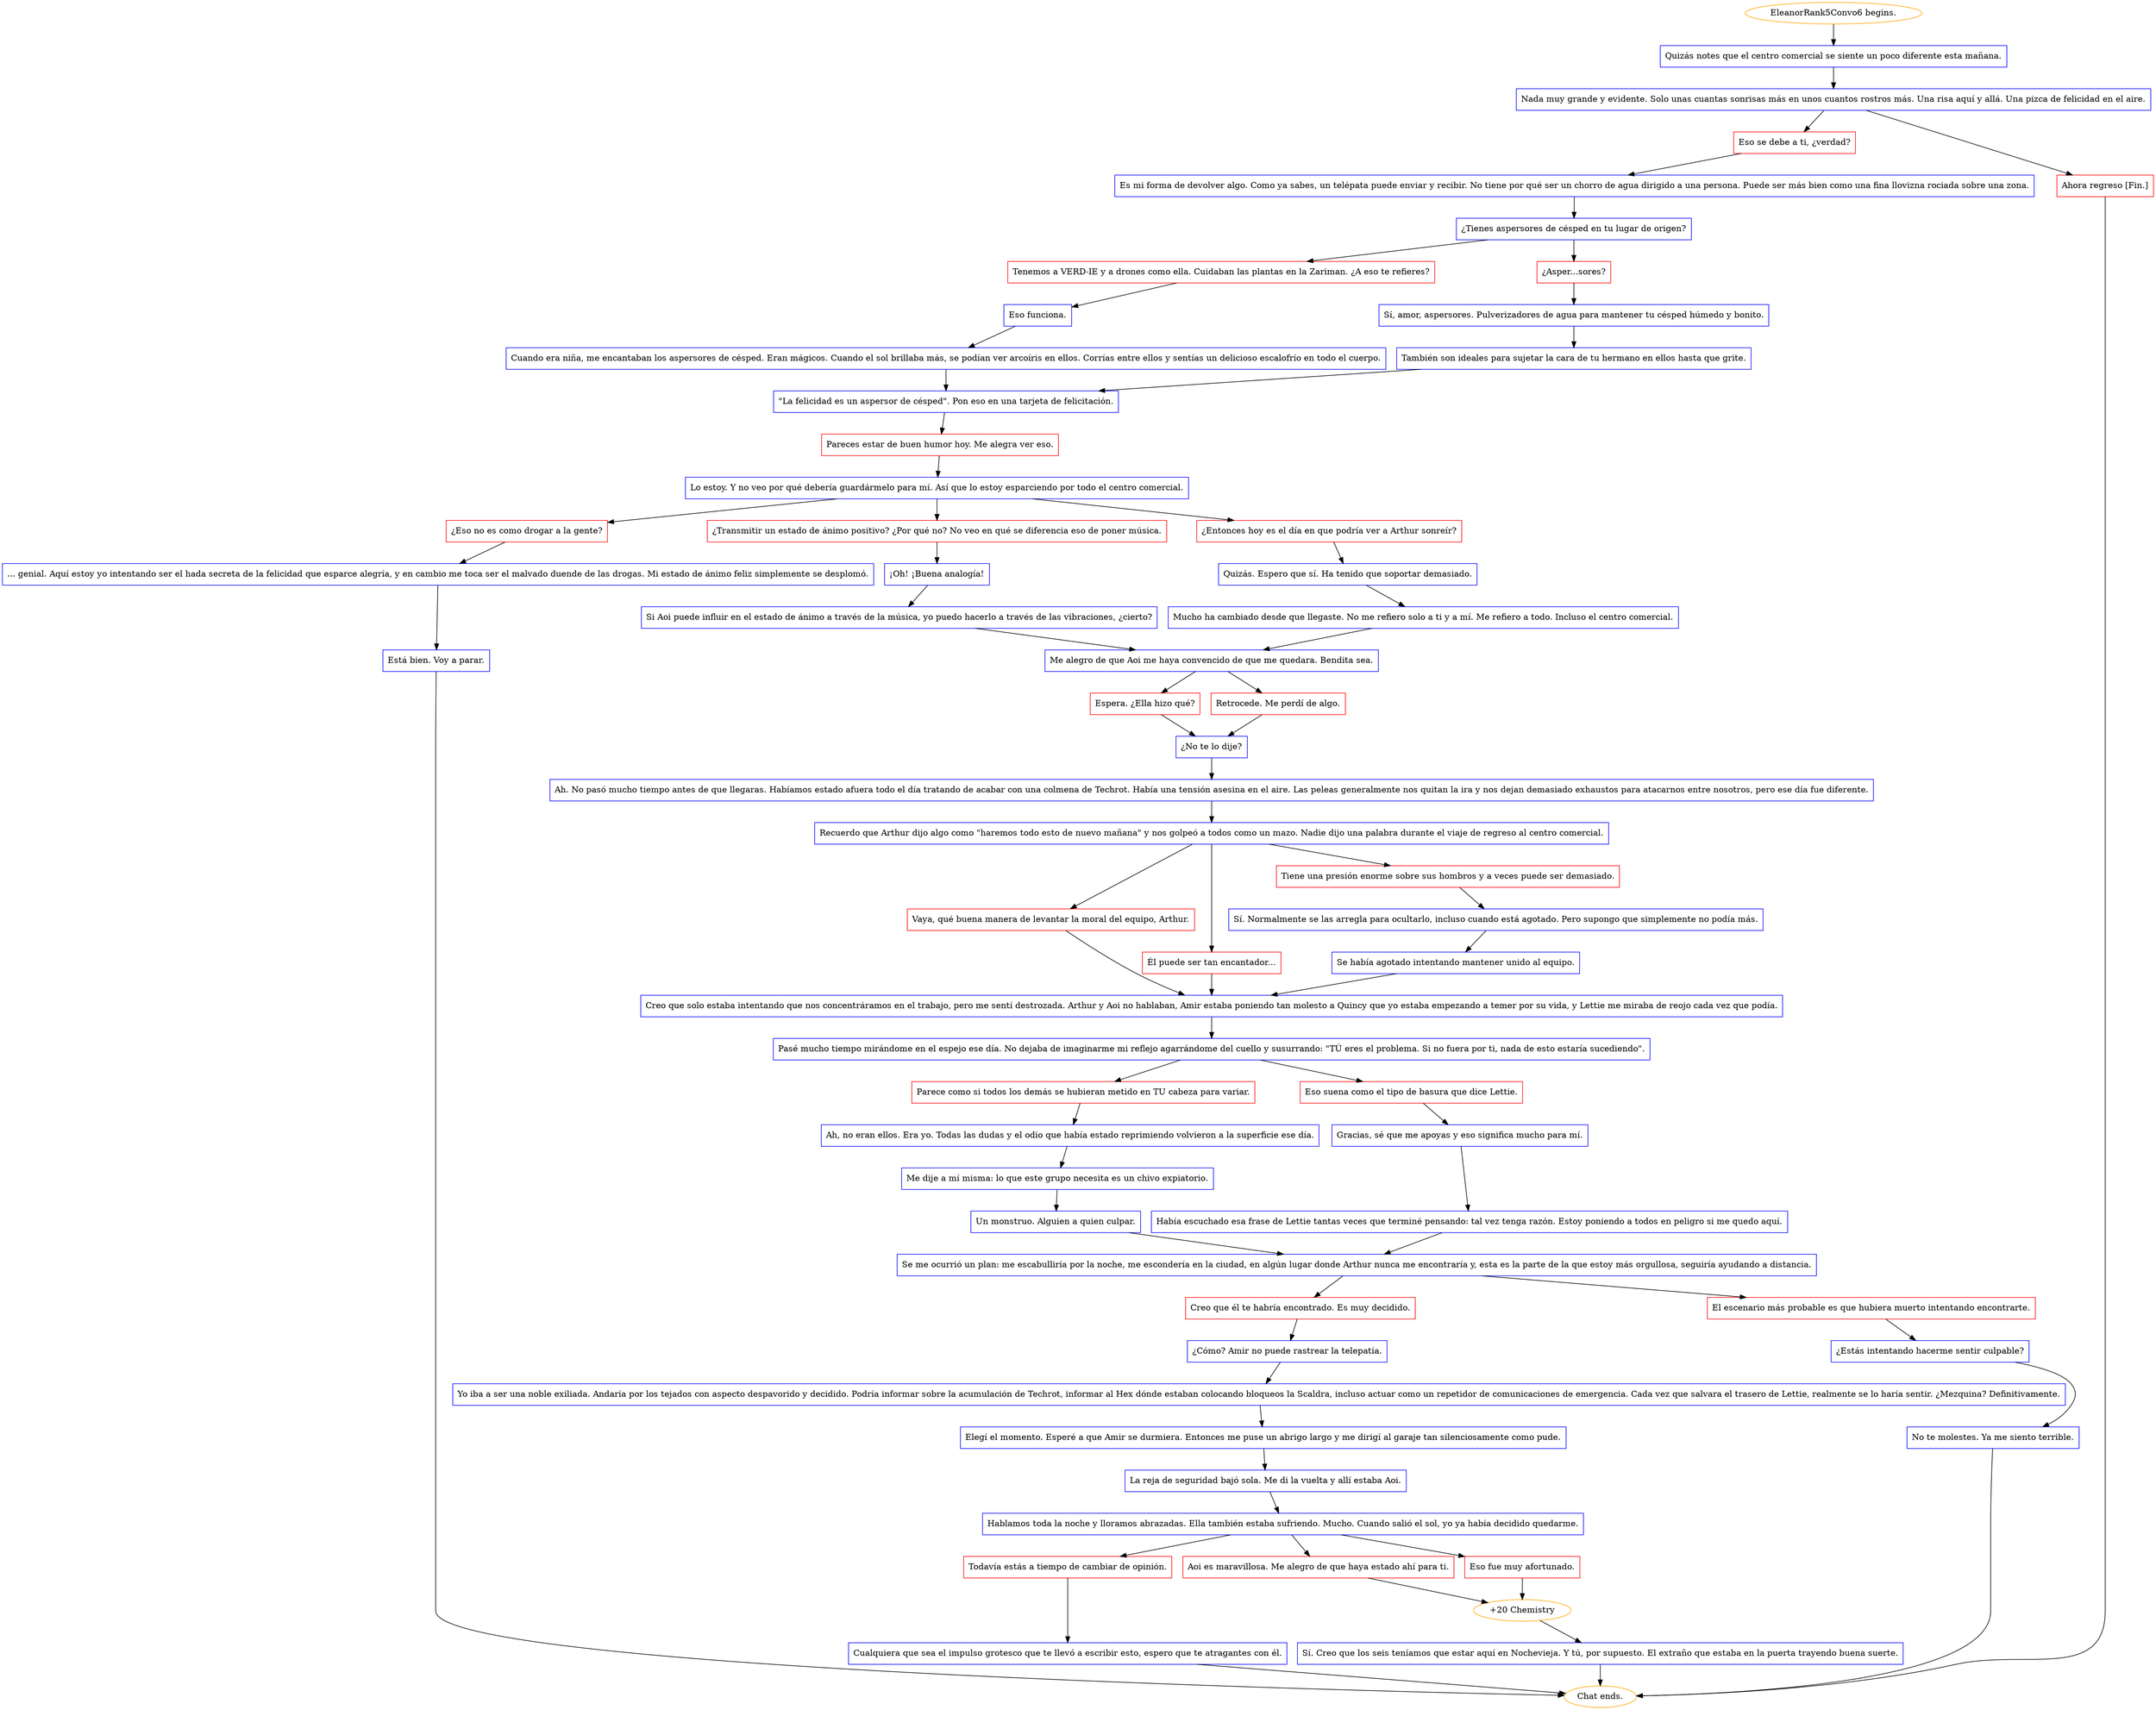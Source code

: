 digraph {
	"EleanorRank5Convo6 begins." [color=orange];
		"EleanorRank5Convo6 begins." -> j1397796182;
	j1397796182 [label="Quizás notes que el centro comercial se siente un poco diferente esta mañana.",shape=box,color=blue];
		j1397796182 -> j3577353767;
	j3577353767 [label="Nada muy grande y evidente. Solo unas cuantas sonrisas más en unos cuantos rostros más. Una risa aquí y allá. Una pizca de felicidad en el aire.",shape=box,color=blue];
		j3577353767 -> j941420614;
		j3577353767 -> j748316381;
	j941420614 [label="Eso se debe a ti, ¿verdad?",shape=box,color=red];
		j941420614 -> j3397478792;
	j748316381 [label="Ahora regreso [Fin.]",shape=box,color=red];
		j748316381 -> "Chat ends.";
	j3397478792 [label="Es mi forma de devolver algo. Como ya sabes, un telépata puede enviar y recibir. No tiene por qué ser un chorro de agua dirigido a una persona. Puede ser más bien como una fina llovizna rociada sobre una zona.",shape=box,color=blue];
		j3397478792 -> j4270356845;
	"Chat ends." [color=orange];
	j4270356845 [label="¿Tienes aspersores de césped en tu lugar de origen?",shape=box,color=blue];
		j4270356845 -> j447490022;
		j4270356845 -> j1647409661;
	j447490022 [label="Tenemos a VERD-IE y a drones como ella. Cuidaban las plantas en la Zariman. ¿A eso te refieres?",shape=box,color=red];
		j447490022 -> j2095918295;
	j1647409661 [label="¿Asper...sores?",shape=box,color=red];
		j1647409661 -> j4027758777;
	j2095918295 [label="Eso funciona.",shape=box,color=blue];
		j2095918295 -> j563366952;
	j4027758777 [label="Sí, amor, aspersores. Pulverizadores de agua para mantener tu césped húmedo y bonito.",shape=box,color=blue];
		j4027758777 -> j1135680340;
	j563366952 [label="Cuando era niña, me encantaban los aspersores de césped. Eran mágicos. Cuando el sol brillaba más, se podían ver arcoíris en ellos. Corrías entre ellos y sentías un delicioso escalofrío en todo el cuerpo.",shape=box,color=blue];
		j563366952 -> j1007279492;
	j1135680340 [label="También son ideales para sujetar la cara de tu hermano en ellos hasta que grite.",shape=box,color=blue];
		j1135680340 -> j1007279492;
	j1007279492 [label="\"La felicidad es un aspersor de césped\". Pon eso en una tarjeta de felicitación.",shape=box,color=blue];
		j1007279492 -> j1101178544;
	j1101178544 [label="Pareces estar de buen humor hoy. Me alegra ver eso.",shape=box,color=red];
		j1101178544 -> j2947331965;
	j2947331965 [label="Lo estoy. Y no veo por qué debería guardármelo para mí. Así que lo estoy esparciendo por todo el centro comercial.",shape=box,color=blue];
		j2947331965 -> j2392749404;
		j2947331965 -> j1769968427;
		j2947331965 -> j2317574364;
	j2392749404 [label="¿Eso no es como drogar a la gente?",shape=box,color=red];
		j2392749404 -> j1472638182;
	j1769968427 [label="¿Transmitir un estado de ánimo positivo? ¿Por qué no? No veo en qué se diferencia eso de poner música.",shape=box,color=red];
		j1769968427 -> j3726796950;
	j2317574364 [label="¿Entonces hoy es el día en que podría ver a Arthur sonreír?",shape=box,color=red];
		j2317574364 -> j3334738433;
	j1472638182 [label="... genial. Aquí estoy yo intentando ser el hada secreta de la felicidad que esparce alegría, y en cambio me toca ser el malvado duende de las drogas. Mi estado de ánimo feliz simplemente se desplomó.",shape=box,color=blue];
		j1472638182 -> j1338133647;
	j3726796950 [label="¡Oh! ¡Buena analogía!",shape=box,color=blue];
		j3726796950 -> j1545618081;
	j3334738433 [label="Quizás. Espero que sí. Ha tenido que soportar demasiado.",shape=box,color=blue];
		j3334738433 -> j347811394;
	j1338133647 [label="Está bien. Voy a parar.",shape=box,color=blue];
		j1338133647 -> "Chat ends.";
	j1545618081 [label="Si Aoi puede influir en el estado de ánimo a través de la música, yo puedo hacerlo a través de las vibraciones, ¿cierto?",shape=box,color=blue];
		j1545618081 -> j2318586246;
	j347811394 [label="Mucho ha cambiado desde que llegaste. No me refiero solo a ti y a mí. Me refiero a todo. Incluso el centro comercial.",shape=box,color=blue];
		j347811394 -> j2318586246;
	j2318586246 [label="Me alegro de que Aoi me haya convencido de que me quedara. Bendita sea.",shape=box,color=blue];
		j2318586246 -> j4274600299;
		j2318586246 -> j541617305;
	j4274600299 [label="Espera. ¿Ella hizo qué?",shape=box,color=red];
		j4274600299 -> j3800707421;
	j541617305 [label="Retrocede. Me perdí de algo.",shape=box,color=red];
		j541617305 -> j3800707421;
	j3800707421 [label="¿No te lo dije?",shape=box,color=blue];
		j3800707421 -> j3026958932;
	j3026958932 [label="Ah. No pasó mucho tiempo antes de que llegaras. Habíamos estado afuera todo el día tratando de acabar con una colmena de Techrot. Había una tensión asesina en el aire. Las peleas generalmente nos quitan la ira y nos dejan demasiado exhaustos para atacarnos entre nosotros, pero ese día fue diferente.",shape=box,color=blue];
		j3026958932 -> j1468090075;
	j1468090075 [label="Recuerdo que Arthur dijo algo como \"haremos todo esto de nuevo mañana\" y nos golpeó a todos como un mazo. Nadie dijo una palabra durante el viaje de regreso al centro comercial.",shape=box,color=blue];
		j1468090075 -> j651446889;
		j1468090075 -> j3072576054;
		j1468090075 -> j2912140362;
	j651446889 [label="Vaya, qué buena manera de levantar la moral del equipo, Arthur.",shape=box,color=red];
		j651446889 -> j1649700669;
	j3072576054 [label="Él puede ser tan encantador...",shape=box,color=red];
		j3072576054 -> j1649700669;
	j2912140362 [label="Tiene una presión enorme sobre sus hombros y a veces puede ser demasiado.",shape=box,color=red];
		j2912140362 -> j3592487599;
	j1649700669 [label="Creo que solo estaba intentando que nos concentráramos en el trabajo, pero me sentí destrozada. Arthur y Aoi no hablaban, Amir estaba poniendo tan molesto a Quincy que yo estaba empezando a temer por su vida, y Lettie me miraba de reojo cada vez que podía.",shape=box,color=blue];
		j1649700669 -> j1502579002;
	j3592487599 [label="Sí. Normalmente se las arregla para ocultarlo, incluso cuando está agotado. Pero supongo que simplemente no podía más.",shape=box,color=blue];
		j3592487599 -> j1922666116;
	j1502579002 [label="Pasé mucho tiempo mirándome en el espejo ese día. No dejaba de imaginarme mi reflejo agarrándome del cuello y susurrando: \"TÚ eres el problema. Si no fuera por ti, nada de esto estaría sucediendo\".",shape=box,color=blue];
		j1502579002 -> j2372477626;
		j1502579002 -> j241699669;
	j1922666116 [label="Se había agotado intentando mantener unido al equipo.",shape=box,color=blue];
		j1922666116 -> j1649700669;
	j2372477626 [label="Parece como si todos los demás se hubieran metido en TU cabeza para variar.",shape=box,color=red];
		j2372477626 -> j4219619808;
	j241699669 [label="Eso suena como el tipo de basura que dice Lettie.",shape=box,color=red];
		j241699669 -> j2587927746;
	j4219619808 [label="Ah, no eran ellos. Era yo. Todas las dudas y el odio que había estado reprimiendo volvieron a la superficie ese día.",shape=box,color=blue];
		j4219619808 -> j3598699469;
	j2587927746 [label="Gracias, sé que me apoyas y eso significa mucho para mí.",shape=box,color=blue];
		j2587927746 -> j2869416638;
	j3598699469 [label="Me dije a mí misma: lo que este grupo necesita es un chivo expiatorio.",shape=box,color=blue];
		j3598699469 -> j3981855355;
	j2869416638 [label="Había escuchado esa frase de Lettie tantas veces que terminé pensando: tal vez tenga razón. Estoy poniendo a todos en peligro si me quedo aquí.",shape=box,color=blue];
		j2869416638 -> j3784600567;
	j3981855355 [label="Un monstruo. Alguien a quien culpar.",shape=box,color=blue];
		j3981855355 -> j3784600567;
	j3784600567 [label="Se me ocurrió un plan: me escabulliría por la noche, me escondería en la ciudad, en algún lugar donde Arthur nunca me encontraría y, esta es la parte de la que estoy más orgullosa, seguiría ayudando a distancia.",shape=box,color=blue];
		j3784600567 -> j2517891019;
		j3784600567 -> j4285200631;
	j2517891019 [label="Creo que él te habría encontrado. Es muy decidido.",shape=box,color=red];
		j2517891019 -> j3876970530;
	j4285200631 [label="El escenario más probable es que hubiera muerto intentando encontrarte.",shape=box,color=red];
		j4285200631 -> j1710765699;
	j3876970530 [label="¿Cómo? Amir no puede rastrear la telepatía.",shape=box,color=blue];
		j3876970530 -> j2559991600;
	j1710765699 [label="¿Estás intentando hacerme sentir culpable?",shape=box,color=blue];
		j1710765699 -> j2694007303;
	j2559991600 [label="Yo iba a ser una noble exiliada. Andaría por los tejados con aspecto despavorido y decidido. Podría informar sobre la acumulación de Techrot, informar al Hex dónde estaban colocando bloqueos la Scaldra, incluso actuar como un repetidor de comunicaciones de emergencia. Cada vez que salvara el trasero de Lettie, realmente se lo haría sentir. ¿Mezquina? Definitivamente.",shape=box,color=blue];
		j2559991600 -> j1341256790;
	j2694007303 [label="No te molestes. Ya me siento terrible.",shape=box,color=blue];
		j2694007303 -> "Chat ends.";
	j1341256790 [label="Elegí el momento. Esperé a que Amir se durmiera. Entonces me puse un abrigo largo y me dirigí al garaje tan silenciosamente como pude.",shape=box,color=blue];
		j1341256790 -> j2356665372;
	j2356665372 [label="La reja de seguridad bajó sola. Me di la vuelta y allí estaba Aoi.",shape=box,color=blue];
		j2356665372 -> j339454271;
	j339454271 [label="Hablamos toda la noche y lloramos abrazadas. Ella también estaba sufriendo. Mucho. Cuando salió el sol, yo ya había decidido quedarme.",shape=box,color=blue];
		j339454271 -> j3471356462;
		j339454271 -> j1096214025;
		j339454271 -> j1064010823;
	j3471356462 [label="Todavía estás a tiempo de cambiar de opinión.",shape=box,color=red];
		j3471356462 -> j1756164144;
	j1096214025 [label="Aoi es maravillosa. Me alegro de que haya estado ahí para ti.",shape=box,color=red];
		j1096214025 -> j3820677146;
	j1064010823 [label="Eso fue muy afortunado.",shape=box,color=red];
		j1064010823 -> j3820677146;
	j1756164144 [label="Cualquiera que sea el impulso grotesco que te llevó a escribir esto, espero que te atragantes con él.",shape=box,color=blue];
		j1756164144 -> "Chat ends.";
	j3820677146 [label="+20 Chemistry",color=orange];
		j3820677146 -> j4135285911;
	j4135285911 [label="Sí. Creo que los seis teníamos que estar aquí en Nochevieja. Y tú, por supuesto. El extraño que estaba en la puerta trayendo buena suerte.",shape=box,color=blue];
		j4135285911 -> "Chat ends.";
}